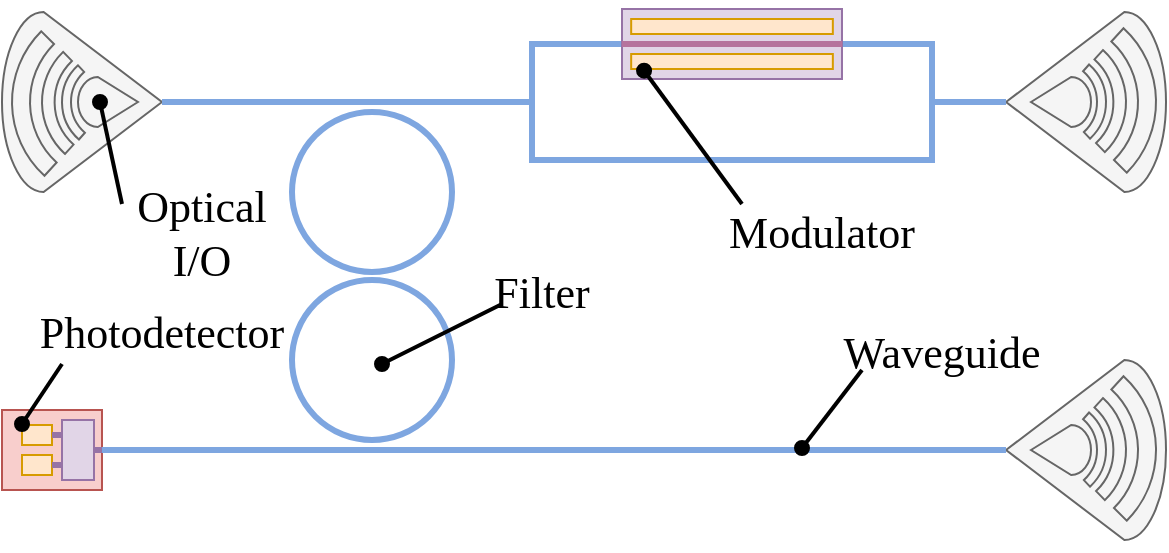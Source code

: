 <mxfile version="21.4.0" type="device">
  <diagram name="Page-1" id="7UbdBPYj06zFRQypQjeq">
    <mxGraphModel dx="980" dy="566" grid="1" gridSize="10" guides="1" tooltips="1" connect="1" arrows="1" fold="1" page="1" pageScale="1" pageWidth="827" pageHeight="1169" math="0" shadow="0">
      <root>
        <mxCell id="0" />
        <mxCell id="1" parent="0" />
        <mxCell id="cWM_jyLKO7VtjgLYWEU0-72" value="" style="group;movable=0;resizable=0;rotatable=0;deletable=0;editable=0;locked=1;connectable=0;" parent="1" vertex="1" connectable="0">
          <mxGeometry x="350" y="219" width="582" height="274" as="geometry" />
        </mxCell>
        <mxCell id="cWM_jyLKO7VtjgLYWEU0-9" value="" style="group" parent="cWM_jyLKO7VtjgLYWEU0-72" vertex="1" connectable="0">
          <mxGeometry width="105" height="100" as="geometry" />
        </mxCell>
        <mxCell id="cWM_jyLKO7VtjgLYWEU0-7" value="" style="verticalLabelPosition=bottom;verticalAlign=top;html=1;shape=mxgraph.basic.cone2;dx=0.5;dy=0.74;rotation=90;fillColor=#f5f5f5;fontColor=#333333;strokeColor=#666666;" parent="cWM_jyLKO7VtjgLYWEU0-9" vertex="1">
          <mxGeometry x="-5" y="10" width="90" height="80" as="geometry" />
        </mxCell>
        <mxCell id="cWM_jyLKO7VtjgLYWEU0-2" value="" style="verticalLabelPosition=bottom;verticalAlign=top;html=1;shape=mxgraph.basic.partConcEllipse;startAngle=0.618;endAngle=0.875;arcWidth=0.18;fillColor=#f5f5f5;fontColor=#333333;strokeColor=#666666;" parent="cWM_jyLKO7VtjgLYWEU0-9" vertex="1">
          <mxGeometry x="5" width="100" height="100" as="geometry" />
        </mxCell>
        <mxCell id="cWM_jyLKO7VtjgLYWEU0-3" value="" style="verticalLabelPosition=bottom;verticalAlign=top;html=1;shape=mxgraph.basic.partConcEllipse;startAngle=0.617;endAngle=0.877;arcWidth=0.18;fillColor=#f5f5f5;fontColor=#333333;strokeColor=#666666;" parent="cWM_jyLKO7VtjgLYWEU0-9" vertex="1">
          <mxGeometry x="20" y="15" width="70" height="70" as="geometry" />
        </mxCell>
        <mxCell id="cWM_jyLKO7VtjgLYWEU0-4" value="" style="verticalLabelPosition=bottom;verticalAlign=top;html=1;shape=mxgraph.basic.partConcEllipse;startAngle=0.615;endAngle=0.881;arcWidth=0.18;fillColor=#f5f5f5;fontColor=#333333;strokeColor=#666666;" parent="cWM_jyLKO7VtjgLYWEU0-9" vertex="1">
          <mxGeometry x="30" y="25" width="50" height="50" as="geometry" />
        </mxCell>
        <mxCell id="cWM_jyLKO7VtjgLYWEU0-6" value="" style="verticalLabelPosition=bottom;verticalAlign=top;html=1;shape=mxgraph.basic.cone2;dx=0.5;dy=0.67;rotation=90;fillColor=#f5f5f5;fontColor=#333333;strokeColor=#666666;" parent="cWM_jyLKO7VtjgLYWEU0-9" vertex="1">
          <mxGeometry x="40.5" y="35" width="25" height="30" as="geometry" />
        </mxCell>
        <mxCell id="cWM_jyLKO7VtjgLYWEU0-10" value="" style="group;rotation=-180;" parent="cWM_jyLKO7VtjgLYWEU0-72" vertex="1" connectable="0">
          <mxGeometry x="477" width="105" height="100" as="geometry" />
        </mxCell>
        <mxCell id="cWM_jyLKO7VtjgLYWEU0-11" value="" style="verticalLabelPosition=bottom;verticalAlign=top;html=1;shape=mxgraph.basic.cone2;dx=0.5;dy=0.74;rotation=-90;fillColor=#f5f5f5;fontColor=#333333;strokeColor=#666666;" parent="cWM_jyLKO7VtjgLYWEU0-10" vertex="1">
          <mxGeometry x="20" y="10" width="90" height="80" as="geometry" />
        </mxCell>
        <mxCell id="cWM_jyLKO7VtjgLYWEU0-12" value="" style="verticalLabelPosition=bottom;verticalAlign=top;html=1;shape=mxgraph.basic.partConcEllipse;startAngle=0.618;endAngle=0.875;arcWidth=0.18;fillColor=#f5f5f5;fontColor=#333333;strokeColor=#666666;rotation=-180;" parent="cWM_jyLKO7VtjgLYWEU0-10" vertex="1">
          <mxGeometry width="100" height="100" as="geometry" />
        </mxCell>
        <mxCell id="cWM_jyLKO7VtjgLYWEU0-13" value="" style="verticalLabelPosition=bottom;verticalAlign=top;html=1;shape=mxgraph.basic.partConcEllipse;startAngle=0.617;endAngle=0.877;arcWidth=0.18;fillColor=#f5f5f5;fontColor=#333333;strokeColor=#666666;rotation=-180;" parent="cWM_jyLKO7VtjgLYWEU0-10" vertex="1">
          <mxGeometry x="15" y="15" width="70" height="70" as="geometry" />
        </mxCell>
        <mxCell id="cWM_jyLKO7VtjgLYWEU0-14" value="" style="verticalLabelPosition=bottom;verticalAlign=top;html=1;shape=mxgraph.basic.partConcEllipse;startAngle=0.615;endAngle=0.881;arcWidth=0.18;fillColor=#f5f5f5;fontColor=#333333;strokeColor=#666666;rotation=-180;" parent="cWM_jyLKO7VtjgLYWEU0-10" vertex="1">
          <mxGeometry x="25" y="25" width="50" height="50" as="geometry" />
        </mxCell>
        <mxCell id="cWM_jyLKO7VtjgLYWEU0-15" value="" style="verticalLabelPosition=bottom;verticalAlign=top;html=1;shape=mxgraph.basic.cone2;dx=0.5;dy=0.67;rotation=-90;fillColor=#f5f5f5;fontColor=#333333;strokeColor=#666666;" parent="cWM_jyLKO7VtjgLYWEU0-10" vertex="1">
          <mxGeometry x="40" y="35" width="25" height="30" as="geometry" />
        </mxCell>
        <mxCell id="cWM_jyLKO7VtjgLYWEU0-16" value="" style="ellipse;whiteSpace=wrap;html=1;aspect=fixed;strokeColor=#7EA6E0;strokeWidth=3;" parent="cWM_jyLKO7VtjgLYWEU0-72" vertex="1">
          <mxGeometry x="145" y="55" width="80" height="80" as="geometry" />
        </mxCell>
        <mxCell id="cWM_jyLKO7VtjgLYWEU0-17" value="" style="ellipse;whiteSpace=wrap;html=1;aspect=fixed;strokeColor=#7EA6E0;strokeWidth=3;" parent="cWM_jyLKO7VtjgLYWEU0-72" vertex="1">
          <mxGeometry x="145" y="139" width="80" height="80" as="geometry" />
        </mxCell>
        <mxCell id="cWM_jyLKO7VtjgLYWEU0-24" style="edgeStyle=orthogonalEdgeStyle;shape=connector;rounded=0;orthogonalLoop=1;jettySize=auto;html=1;exitX=0;exitY=0.5;exitDx=0;exitDy=0;entryX=1;entryY=0;entryDx=0;entryDy=0;entryPerimeter=0;labelBackgroundColor=default;strokeColor=#7EA6E0;strokeWidth=3;fontFamily=Helvetica;fontSize=11;fontColor=default;endArrow=none;endFill=0;" parent="cWM_jyLKO7VtjgLYWEU0-72" target="cWM_jyLKO7VtjgLYWEU0-19" edge="1">
          <mxGeometry relative="1" as="geometry">
            <mxPoint x="310" y="21" as="sourcePoint" />
          </mxGeometry>
        </mxCell>
        <mxCell id="cWM_jyLKO7VtjgLYWEU0-19" value="" style="strokeWidth=3;html=1;shape=mxgraph.flowchart.annotation_2;align=left;labelPosition=right;pointerEvents=1;strokeColor=#7EA6E0;" parent="cWM_jyLKO7VtjgLYWEU0-72" vertex="1">
          <mxGeometry x="240" y="21" width="50" height="58" as="geometry" />
        </mxCell>
        <mxCell id="cWM_jyLKO7VtjgLYWEU0-20" style="edgeStyle=orthogonalEdgeStyle;rounded=0;orthogonalLoop=1;jettySize=auto;html=1;exitX=0;exitY=0;exitDx=45;exitDy=0;exitPerimeter=0;entryX=0;entryY=0.5;entryDx=0;entryDy=0;entryPerimeter=0;strokeColor=#7EA6E0;strokeWidth=3;endArrow=none;endFill=0;" parent="cWM_jyLKO7VtjgLYWEU0-72" source="cWM_jyLKO7VtjgLYWEU0-7" target="cWM_jyLKO7VtjgLYWEU0-19" edge="1">
          <mxGeometry relative="1" as="geometry" />
        </mxCell>
        <mxCell id="cWM_jyLKO7VtjgLYWEU0-30" style="edgeStyle=orthogonalEdgeStyle;shape=connector;rounded=0;orthogonalLoop=1;jettySize=auto;html=1;exitX=0;exitY=0.5;exitDx=0;exitDy=0;exitPerimeter=0;entryX=0;entryY=0;entryDx=45;entryDy=0;entryPerimeter=0;labelBackgroundColor=default;strokeColor=#7EA6E0;strokeWidth=3;fontFamily=Helvetica;fontSize=11;fontColor=default;endArrow=none;endFill=0;" parent="cWM_jyLKO7VtjgLYWEU0-72" source="cWM_jyLKO7VtjgLYWEU0-23" target="cWM_jyLKO7VtjgLYWEU0-11" edge="1">
          <mxGeometry relative="1" as="geometry" />
        </mxCell>
        <mxCell id="cWM_jyLKO7VtjgLYWEU0-23" value="" style="strokeWidth=3;html=1;shape=mxgraph.flowchart.annotation_2;align=left;labelPosition=right;pointerEvents=1;strokeColor=#7EA6E0;rotation=-180;" parent="cWM_jyLKO7VtjgLYWEU0-72" vertex="1">
          <mxGeometry x="440" y="21" width="50" height="58" as="geometry" />
        </mxCell>
        <mxCell id="cWM_jyLKO7VtjgLYWEU0-29" style="edgeStyle=orthogonalEdgeStyle;shape=connector;rounded=0;orthogonalLoop=1;jettySize=auto;html=1;exitX=1;exitY=1;exitDx=0;exitDy=0;exitPerimeter=0;entryX=1;entryY=0;entryDx=0;entryDy=0;entryPerimeter=0;labelBackgroundColor=default;strokeColor=#7EA6E0;strokeWidth=3;fontFamily=Helvetica;fontSize=11;fontColor=default;endArrow=none;endFill=0;" parent="cWM_jyLKO7VtjgLYWEU0-72" source="cWM_jyLKO7VtjgLYWEU0-19" target="cWM_jyLKO7VtjgLYWEU0-23" edge="1">
          <mxGeometry relative="1" as="geometry">
            <Array as="points">
              <mxPoint x="430" y="79" />
              <mxPoint x="430" y="79" />
            </Array>
          </mxGeometry>
        </mxCell>
        <mxCell id="cWM_jyLKO7VtjgLYWEU0-28" style="edgeStyle=orthogonalEdgeStyle;shape=connector;rounded=0;orthogonalLoop=1;jettySize=auto;html=1;exitX=0;exitY=0.5;exitDx=0;exitDy=0;entryX=1;entryY=0;entryDx=0;entryDy=0;entryPerimeter=0;labelBackgroundColor=default;strokeColor=#7EA6E0;strokeWidth=3;fontFamily=Helvetica;fontSize=11;fontColor=default;endArrow=none;endFill=0;" parent="cWM_jyLKO7VtjgLYWEU0-72" edge="1">
          <mxGeometry relative="1" as="geometry">
            <mxPoint x="440" y="21" as="sourcePoint" />
            <mxPoint x="420" y="21" as="targetPoint" />
          </mxGeometry>
        </mxCell>
        <mxCell id="cWM_jyLKO7VtjgLYWEU0-36" value="" style="group;fillColor=#f8cecc;strokeColor=#b85450;" parent="cWM_jyLKO7VtjgLYWEU0-72" vertex="1" connectable="0">
          <mxGeometry x="310" y="3.5" width="110" height="35" as="geometry" />
        </mxCell>
        <mxCell id="cWM_jyLKO7VtjgLYWEU0-37" value="" style="rounded=0;whiteSpace=wrap;html=1;fillColor=#e1d5e7;strokeColor=#9673a6;" parent="cWM_jyLKO7VtjgLYWEU0-36" vertex="1">
          <mxGeometry width="110" height="35" as="geometry" />
        </mxCell>
        <mxCell id="cWM_jyLKO7VtjgLYWEU0-38" value="" style="endArrow=none;html=1;rounded=0;labelBackgroundColor=default;strokeColor=#B5739D;strokeWidth=3;fontFamily=Helvetica;fontSize=11;fontColor=default;shape=connector;exitX=0;exitY=0.5;exitDx=0;exitDy=0;entryX=1;entryY=0.5;entryDx=0;entryDy=0;" parent="cWM_jyLKO7VtjgLYWEU0-36" source="cWM_jyLKO7VtjgLYWEU0-37" target="cWM_jyLKO7VtjgLYWEU0-37" edge="1">
          <mxGeometry width="50" height="50" relative="1" as="geometry">
            <mxPoint x="22.917" y="10" as="sourcePoint" />
            <mxPoint x="45.833" y="-40" as="targetPoint" />
          </mxGeometry>
        </mxCell>
        <mxCell id="cWM_jyLKO7VtjgLYWEU0-39" value="" style="rounded=0;whiteSpace=wrap;html=1;fontFamily=Helvetica;fontSize=11;fillColor=#ffe6cc;strokeColor=#d79b00;" parent="cWM_jyLKO7VtjgLYWEU0-36" vertex="1">
          <mxGeometry x="4.583" y="22.5" width="100.833" height="7.5" as="geometry" />
        </mxCell>
        <mxCell id="cWM_jyLKO7VtjgLYWEU0-40" value="" style="rounded=0;whiteSpace=wrap;html=1;fontFamily=Helvetica;fontSize=11;fillColor=#ffe6cc;strokeColor=#d79b00;" parent="cWM_jyLKO7VtjgLYWEU0-36" vertex="1">
          <mxGeometry x="4.583" y="5" width="100.833" height="7.5" as="geometry" />
        </mxCell>
        <mxCell id="cWM_jyLKO7VtjgLYWEU0-41" value="" style="rounded=0;whiteSpace=wrap;html=1;fontFamily=Helvetica;fontSize=11;fillColor=#f8cecc;strokeColor=#b85450;" parent="cWM_jyLKO7VtjgLYWEU0-72" vertex="1">
          <mxGeometry y="204" width="50" height="40" as="geometry" />
        </mxCell>
        <mxCell id="cWM_jyLKO7VtjgLYWEU0-47" value="" style="group;rotation=-180;" parent="cWM_jyLKO7VtjgLYWEU0-72" vertex="1" connectable="0">
          <mxGeometry x="477" y="174" width="105" height="100" as="geometry" />
        </mxCell>
        <mxCell id="cWM_jyLKO7VtjgLYWEU0-48" value="" style="verticalLabelPosition=bottom;verticalAlign=top;html=1;shape=mxgraph.basic.cone2;dx=0.5;dy=0.74;rotation=-90;fillColor=#f5f5f5;fontColor=#333333;strokeColor=#666666;" parent="cWM_jyLKO7VtjgLYWEU0-47" vertex="1">
          <mxGeometry x="20" y="10" width="90" height="80" as="geometry" />
        </mxCell>
        <mxCell id="cWM_jyLKO7VtjgLYWEU0-49" value="" style="verticalLabelPosition=bottom;verticalAlign=top;html=1;shape=mxgraph.basic.partConcEllipse;startAngle=0.618;endAngle=0.875;arcWidth=0.18;fillColor=#f5f5f5;fontColor=#333333;strokeColor=#666666;rotation=-180;" parent="cWM_jyLKO7VtjgLYWEU0-47" vertex="1">
          <mxGeometry width="100" height="100" as="geometry" />
        </mxCell>
        <mxCell id="cWM_jyLKO7VtjgLYWEU0-50" value="" style="verticalLabelPosition=bottom;verticalAlign=top;html=1;shape=mxgraph.basic.partConcEllipse;startAngle=0.617;endAngle=0.877;arcWidth=0.18;fillColor=#f5f5f5;fontColor=#333333;strokeColor=#666666;rotation=-180;" parent="cWM_jyLKO7VtjgLYWEU0-47" vertex="1">
          <mxGeometry x="15" y="15" width="70" height="70" as="geometry" />
        </mxCell>
        <mxCell id="cWM_jyLKO7VtjgLYWEU0-51" value="" style="verticalLabelPosition=bottom;verticalAlign=top;html=1;shape=mxgraph.basic.partConcEllipse;startAngle=0.615;endAngle=0.881;arcWidth=0.18;fillColor=#f5f5f5;fontColor=#333333;strokeColor=#666666;rotation=-180;" parent="cWM_jyLKO7VtjgLYWEU0-47" vertex="1">
          <mxGeometry x="25" y="25" width="50" height="50" as="geometry" />
        </mxCell>
        <mxCell id="cWM_jyLKO7VtjgLYWEU0-52" value="" style="verticalLabelPosition=bottom;verticalAlign=top;html=1;shape=mxgraph.basic.cone2;dx=0.5;dy=0.67;rotation=-90;fillColor=#f5f5f5;fontColor=#333333;strokeColor=#666666;" parent="cWM_jyLKO7VtjgLYWEU0-47" vertex="1">
          <mxGeometry x="40" y="35" width="25" height="30" as="geometry" />
        </mxCell>
        <mxCell id="cWM_jyLKO7VtjgLYWEU0-54" style="edgeStyle=orthogonalEdgeStyle;shape=connector;rounded=0;orthogonalLoop=1;jettySize=auto;html=1;exitX=1;exitY=0.5;exitDx=0;exitDy=0;labelBackgroundColor=default;strokeColor=#7EA6E0;strokeWidth=3;fontFamily=Helvetica;fontSize=11;fontColor=default;endArrow=none;endFill=0;" parent="cWM_jyLKO7VtjgLYWEU0-72" source="cWM_jyLKO7VtjgLYWEU0-41" target="cWM_jyLKO7VtjgLYWEU0-48" edge="1">
          <mxGeometry relative="1" as="geometry" />
        </mxCell>
        <mxCell id="cWM_jyLKO7VtjgLYWEU0-60" value="" style="rounded=0;whiteSpace=wrap;html=1;fontFamily=Helvetica;fontSize=11;fillColor=#ffe6cc;strokeColor=#d79b00;" parent="cWM_jyLKO7VtjgLYWEU0-72" vertex="1">
          <mxGeometry x="10" y="211.5" width="15" height="10" as="geometry" />
        </mxCell>
        <mxCell id="cWM_jyLKO7VtjgLYWEU0-61" value="" style="rounded=0;whiteSpace=wrap;html=1;fontFamily=Helvetica;fontSize=11;fillColor=#ffe6cc;strokeColor=#d79b00;" parent="cWM_jyLKO7VtjgLYWEU0-72" vertex="1">
          <mxGeometry x="10" y="226.5" width="15" height="10" as="geometry" />
        </mxCell>
        <mxCell id="cWM_jyLKO7VtjgLYWEU0-68" style="edgeStyle=orthogonalEdgeStyle;shape=connector;rounded=0;orthogonalLoop=1;jettySize=auto;html=1;exitX=1;exitY=0.5;exitDx=0;exitDy=0;entryX=1;entryY=0.5;entryDx=0;entryDy=0;labelBackgroundColor=default;strokeColor=#9673a6;strokeWidth=3;fontFamily=Helvetica;fontSize=11;fontColor=default;endArrow=none;endFill=0;fillColor=#e1d5e7;" parent="cWM_jyLKO7VtjgLYWEU0-72" source="cWM_jyLKO7VtjgLYWEU0-67" target="cWM_jyLKO7VtjgLYWEU0-41" edge="1">
          <mxGeometry relative="1" as="geometry" />
        </mxCell>
        <mxCell id="cWM_jyLKO7VtjgLYWEU0-69" style="edgeStyle=orthogonalEdgeStyle;shape=connector;rounded=0;orthogonalLoop=1;jettySize=auto;html=1;exitX=0;exitY=0.25;exitDx=0;exitDy=0;entryX=1;entryY=0.5;entryDx=0;entryDy=0;labelBackgroundColor=default;strokeColor=#9673a6;strokeWidth=3;fontFamily=Helvetica;fontSize=11;fontColor=default;endArrow=none;endFill=0;fillColor=#e1d5e7;" parent="cWM_jyLKO7VtjgLYWEU0-72" source="cWM_jyLKO7VtjgLYWEU0-67" target="cWM_jyLKO7VtjgLYWEU0-60" edge="1">
          <mxGeometry relative="1" as="geometry" />
        </mxCell>
        <mxCell id="cWM_jyLKO7VtjgLYWEU0-70" style="edgeStyle=orthogonalEdgeStyle;shape=connector;rounded=0;orthogonalLoop=1;jettySize=auto;html=1;exitX=0;exitY=0.75;exitDx=0;exitDy=0;entryX=1;entryY=0.5;entryDx=0;entryDy=0;labelBackgroundColor=default;strokeColor=#9673a6;strokeWidth=3;fontFamily=Helvetica;fontSize=11;fontColor=default;endArrow=none;endFill=0;fillColor=#e1d5e7;" parent="cWM_jyLKO7VtjgLYWEU0-72" source="cWM_jyLKO7VtjgLYWEU0-67" target="cWM_jyLKO7VtjgLYWEU0-61" edge="1">
          <mxGeometry relative="1" as="geometry" />
        </mxCell>
        <mxCell id="cWM_jyLKO7VtjgLYWEU0-67" value="" style="rounded=0;whiteSpace=wrap;html=1;fontFamily=Helvetica;fontSize=11;fillColor=#e1d5e7;strokeColor=#9673a6;" parent="cWM_jyLKO7VtjgLYWEU0-72" vertex="1">
          <mxGeometry x="30" y="209" width="16" height="30" as="geometry" />
        </mxCell>
        <mxCell id="cWM_jyLKO7VtjgLYWEU0-71" value="" style="endArrow=oval;html=1;rounded=0;labelBackgroundColor=default;strokeColor=#000000;strokeWidth=2;fontFamily=Helvetica;fontSize=11;fontColor=default;shape=connector;endFill=1;" parent="1" edge="1">
          <mxGeometry width="50" height="50" relative="1" as="geometry">
            <mxPoint x="600" y="370" as="sourcePoint" />
            <mxPoint x="540" y="400" as="targetPoint" />
          </mxGeometry>
        </mxCell>
        <mxCell id="cWM_jyLKO7VtjgLYWEU0-73" value="" style="endArrow=oval;html=1;rounded=0;labelBackgroundColor=default;strokeColor=#000000;strokeWidth=2;fontFamily=Helvetica;fontSize=11;fontColor=default;shape=connector;endFill=1;entryX=0.064;entryY=1.111;entryDx=0;entryDy=0;entryPerimeter=0;" parent="1" target="cWM_jyLKO7VtjgLYWEU0-39" edge="1">
          <mxGeometry width="50" height="50" relative="1" as="geometry">
            <mxPoint x="720" y="320" as="sourcePoint" />
            <mxPoint x="670" y="229" as="targetPoint" />
          </mxGeometry>
        </mxCell>
        <mxCell id="cWM_jyLKO7VtjgLYWEU0-74" value="" style="endArrow=oval;html=1;rounded=0;labelBackgroundColor=default;strokeColor=#000000;strokeWidth=2;fontFamily=Helvetica;fontSize=11;fontColor=default;shape=connector;endFill=1;" parent="1" edge="1">
          <mxGeometry width="50" height="50" relative="1" as="geometry">
            <mxPoint x="410" y="320" as="sourcePoint" />
            <mxPoint x="399" y="269" as="targetPoint" />
          </mxGeometry>
        </mxCell>
        <mxCell id="cWM_jyLKO7VtjgLYWEU0-75" value="" style="endArrow=oval;html=1;rounded=0;labelBackgroundColor=default;strokeColor=#000000;strokeWidth=2;fontFamily=Helvetica;fontSize=11;fontColor=default;shape=connector;endFill=1;" parent="1" edge="1">
          <mxGeometry width="50" height="50" relative="1" as="geometry">
            <mxPoint x="780" y="403" as="sourcePoint" />
            <mxPoint x="750" y="442" as="targetPoint" />
          </mxGeometry>
        </mxCell>
        <mxCell id="cWM_jyLKO7VtjgLYWEU0-76" value="" style="endArrow=oval;html=1;rounded=0;labelBackgroundColor=default;strokeColor=#000000;strokeWidth=2;fontFamily=Helvetica;fontSize=11;fontColor=default;shape=connector;endFill=1;" parent="1" edge="1">
          <mxGeometry width="50" height="50" relative="1" as="geometry">
            <mxPoint x="380" y="400" as="sourcePoint" />
            <mxPoint x="360" y="430" as="targetPoint" />
          </mxGeometry>
        </mxCell>
        <mxCell id="cWM_jyLKO7VtjgLYWEU0-77" value="Optical I/O" style="text;html=1;strokeColor=none;fillColor=none;align=center;verticalAlign=middle;whiteSpace=wrap;rounded=0;fontSize=22;fontFamily=UGent Panno Text;fontColor=default;" parent="1" vertex="1">
          <mxGeometry x="400" y="320" width="100" height="30" as="geometry" />
        </mxCell>
        <mxCell id="cWM_jyLKO7VtjgLYWEU0-78" value="Modulator" style="text;html=1;strokeColor=none;fillColor=none;align=center;verticalAlign=middle;whiteSpace=wrap;rounded=0;fontSize=22;fontFamily=UGent Panno Text;fontColor=default;" parent="1" vertex="1">
          <mxGeometry x="710" y="320" width="100" height="30" as="geometry" />
        </mxCell>
        <mxCell id="cWM_jyLKO7VtjgLYWEU0-79" value="Filter" style="text;html=1;strokeColor=none;fillColor=none;align=center;verticalAlign=middle;whiteSpace=wrap;rounded=0;fontSize=22;fontFamily=UGent Panno Text;fontColor=default;" parent="1" vertex="1">
          <mxGeometry x="570" y="350" width="100" height="30" as="geometry" />
        </mxCell>
        <mxCell id="cWM_jyLKO7VtjgLYWEU0-80" value="Photodetector" style="text;html=1;strokeColor=none;fillColor=none;align=center;verticalAlign=middle;whiteSpace=wrap;rounded=0;fontSize=22;fontFamily=UGent Panno Text;fontColor=default;" parent="1" vertex="1">
          <mxGeometry x="380" y="370" width="100" height="30" as="geometry" />
        </mxCell>
        <mxCell id="cWM_jyLKO7VtjgLYWEU0-81" value="Waveguide" style="text;html=1;strokeColor=none;fillColor=none;align=center;verticalAlign=middle;whiteSpace=wrap;rounded=0;fontSize=22;fontFamily=UGent Panno Text;fontColor=default;" parent="1" vertex="1">
          <mxGeometry x="770" y="380" width="100" height="30" as="geometry" />
        </mxCell>
      </root>
    </mxGraphModel>
  </diagram>
</mxfile>

